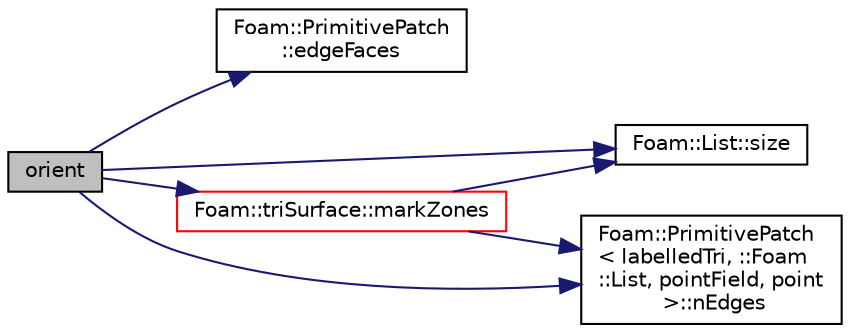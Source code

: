 digraph "orient"
{
  bgcolor="transparent";
  edge [fontname="Helvetica",fontsize="10",labelfontname="Helvetica",labelfontsize="10"];
  node [fontname="Helvetica",fontsize="10",shape=record];
  rankdir="LR";
  Node29 [label="orient",height=0.2,width=0.4,color="black", fillcolor="grey75", style="filled", fontcolor="black"];
  Node29 -> Node30 [color="midnightblue",fontsize="10",style="solid",fontname="Helvetica"];
  Node30 [label="Foam::PrimitivePatch\l::edgeFaces",height=0.2,width=0.4,color="black",URL="$a28693.html#ad38ecd2902727a890ebd437731c271c8",tooltip="Return edge-face addressing. "];
  Node29 -> Node31 [color="midnightblue",fontsize="10",style="solid",fontname="Helvetica"];
  Node31 [label="Foam::triSurface::markZones",height=0.2,width=0.4,color="red",URL="$a31961.html#a48697e668dcb52e0c3231e9a75ddb8cc",tooltip="(size and) fills faceZone with zone of face. Zone is area "];
  Node31 -> Node34 [color="midnightblue",fontsize="10",style="solid",fontname="Helvetica"];
  Node34 [label="Foam::List::size",height=0.2,width=0.4,color="black",URL="$a26833.html#a8a5f6fa29bd4b500caf186f60245b384",tooltip="Override size to be inconsistent with allocated storage. "];
  Node31 -> Node35 [color="midnightblue",fontsize="10",style="solid",fontname="Helvetica"];
  Node35 [label="Foam::PrimitivePatch\l\< labelledTri, ::Foam\l::List, pointField, point\l \>::nEdges",height=0.2,width=0.4,color="black",URL="$a28693.html#a086513bcff1a3f1684e1a3879dd90deb",tooltip="Return number of edges in patch. "];
  Node29 -> Node35 [color="midnightblue",fontsize="10",style="solid",fontname="Helvetica"];
  Node29 -> Node34 [color="midnightblue",fontsize="10",style="solid",fontname="Helvetica"];
}

